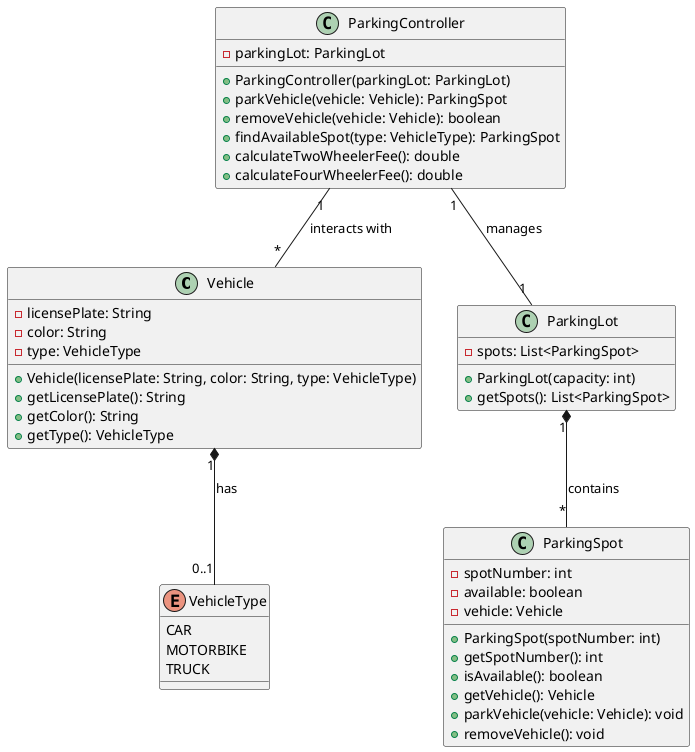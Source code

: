 @startuml
class Vehicle {
    - licensePlate: String
    - color: String
    - type: VehicleType
    + Vehicle(licensePlate: String, color: String, type: VehicleType)
    + getLicensePlate(): String
    + getColor(): String
    + getType(): VehicleType
}

enum VehicleType {
    CAR
    MOTORBIKE
    TRUCK
}

class ParkingSpot {
    - spotNumber: int
    - available: boolean
    - vehicle: Vehicle
    + ParkingSpot(spotNumber: int)
    + getSpotNumber(): int
    + isAvailable(): boolean
    + getVehicle(): Vehicle
    + parkVehicle(vehicle: Vehicle): void
    + removeVehicle(): void
}

class ParkingLot {
    - spots: List<ParkingSpot>
    + ParkingLot(capacity: int)
    + getSpots(): List<ParkingSpot>
}

class ParkingController {
    - parkingLot: ParkingLot
    + ParkingController(parkingLot: ParkingLot)
    + parkVehicle(vehicle: Vehicle): ParkingSpot
    + removeVehicle(vehicle: Vehicle): boolean
    + findAvailableSpot(type: VehicleType): ParkingSpot
    + calculateTwoWheelerFee(): double
    + calculateFourWheelerFee(): double
}

Vehicle "1" *-- "0..1" VehicleType : has

ParkingLot "1" *-- "*" ParkingSpot : contains
ParkingController "1" -- "1" ParkingLot : manages
ParkingController "1" -- "*" Vehicle : interacts with

@enduml
